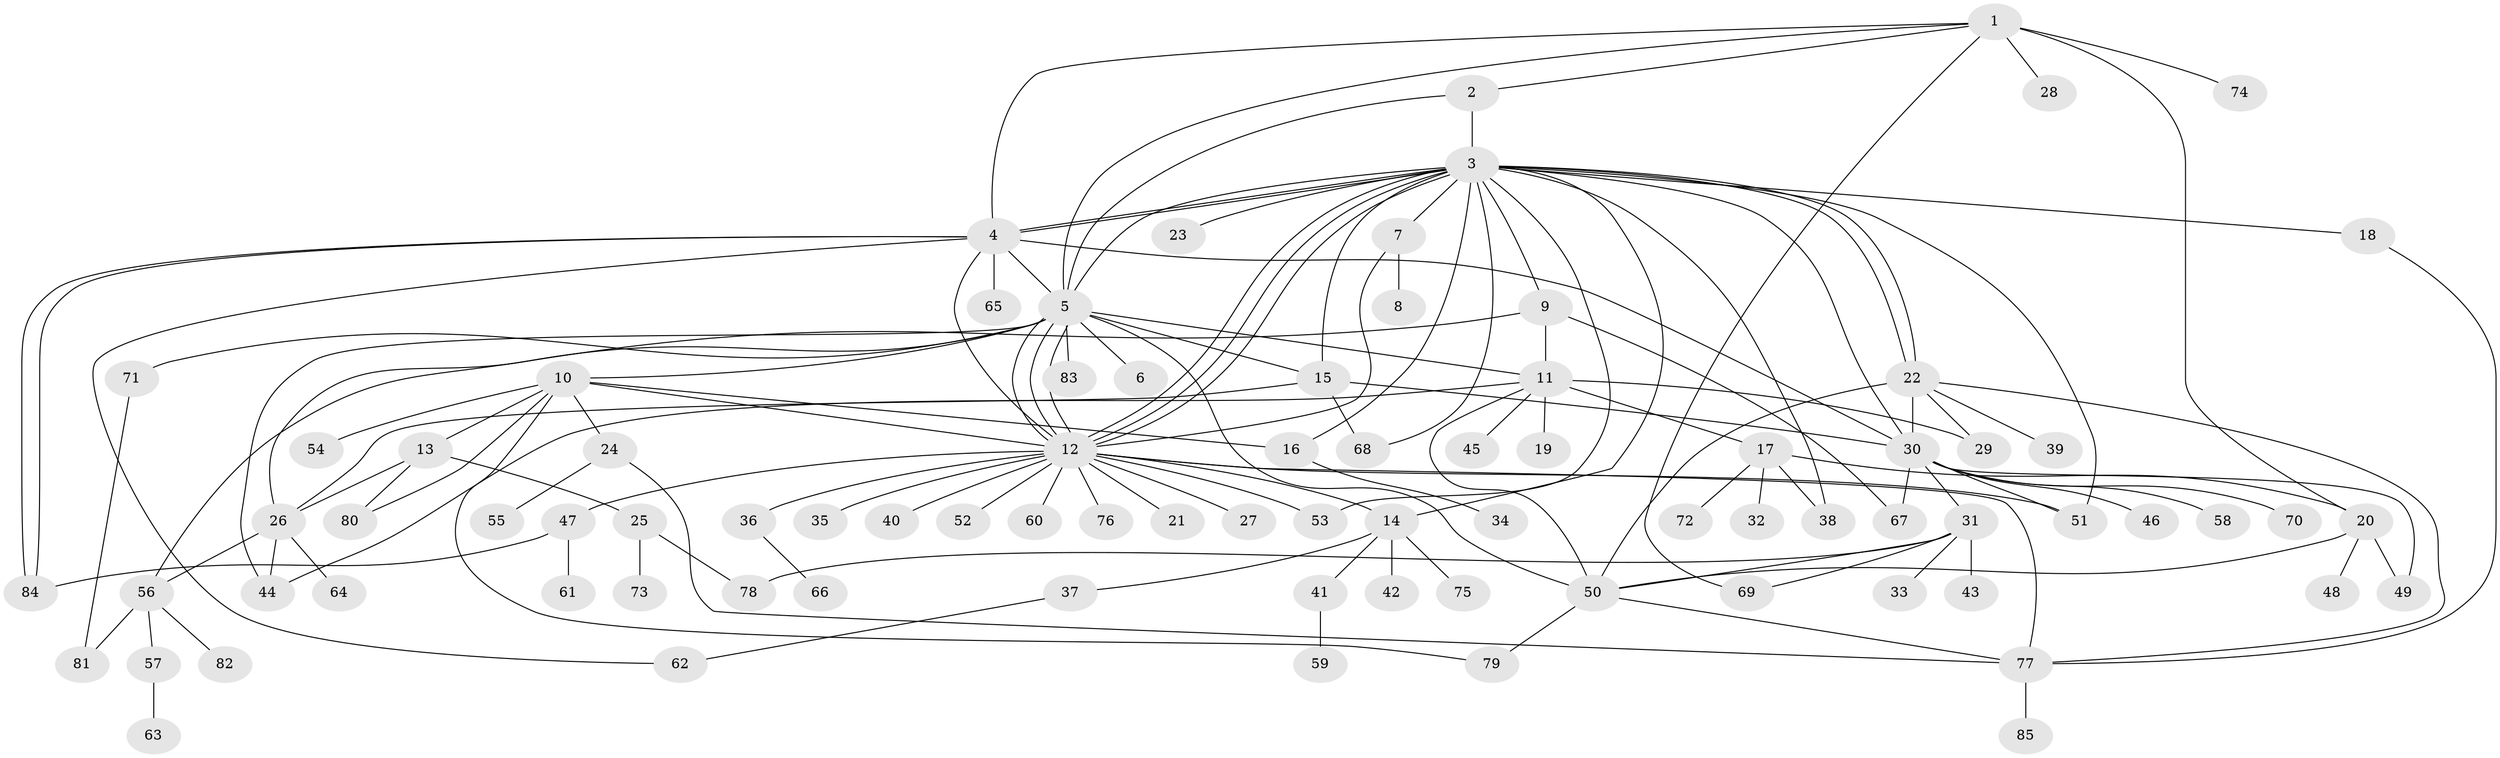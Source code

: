 // Generated by graph-tools (version 1.1) at 2025/26/03/09/25 03:26:05]
// undirected, 85 vertices, 135 edges
graph export_dot {
graph [start="1"]
  node [color=gray90,style=filled];
  1;
  2;
  3;
  4;
  5;
  6;
  7;
  8;
  9;
  10;
  11;
  12;
  13;
  14;
  15;
  16;
  17;
  18;
  19;
  20;
  21;
  22;
  23;
  24;
  25;
  26;
  27;
  28;
  29;
  30;
  31;
  32;
  33;
  34;
  35;
  36;
  37;
  38;
  39;
  40;
  41;
  42;
  43;
  44;
  45;
  46;
  47;
  48;
  49;
  50;
  51;
  52;
  53;
  54;
  55;
  56;
  57;
  58;
  59;
  60;
  61;
  62;
  63;
  64;
  65;
  66;
  67;
  68;
  69;
  70;
  71;
  72;
  73;
  74;
  75;
  76;
  77;
  78;
  79;
  80;
  81;
  82;
  83;
  84;
  85;
  1 -- 2;
  1 -- 4;
  1 -- 5;
  1 -- 20;
  1 -- 28;
  1 -- 69;
  1 -- 74;
  2 -- 3;
  2 -- 5;
  3 -- 4;
  3 -- 4;
  3 -- 5;
  3 -- 7;
  3 -- 9;
  3 -- 12;
  3 -- 12;
  3 -- 12;
  3 -- 14;
  3 -- 15;
  3 -- 16;
  3 -- 18;
  3 -- 22;
  3 -- 22;
  3 -- 23;
  3 -- 30;
  3 -- 38;
  3 -- 51;
  3 -- 53;
  3 -- 68;
  4 -- 5;
  4 -- 12;
  4 -- 30;
  4 -- 62;
  4 -- 65;
  4 -- 84;
  4 -- 84;
  5 -- 6;
  5 -- 10;
  5 -- 11;
  5 -- 12;
  5 -- 12;
  5 -- 12;
  5 -- 15;
  5 -- 26;
  5 -- 44;
  5 -- 50;
  5 -- 71;
  5 -- 83;
  7 -- 8;
  7 -- 12;
  9 -- 11;
  9 -- 56;
  9 -- 67;
  10 -- 12;
  10 -- 13;
  10 -- 16;
  10 -- 24;
  10 -- 54;
  10 -- 79;
  10 -- 80;
  11 -- 17;
  11 -- 19;
  11 -- 29;
  11 -- 44;
  11 -- 45;
  11 -- 50;
  12 -- 14;
  12 -- 21;
  12 -- 27;
  12 -- 35;
  12 -- 36;
  12 -- 40;
  12 -- 47;
  12 -- 51;
  12 -- 52;
  12 -- 53;
  12 -- 60;
  12 -- 76;
  12 -- 77;
  13 -- 25;
  13 -- 26;
  13 -- 80;
  14 -- 37;
  14 -- 41;
  14 -- 42;
  14 -- 75;
  15 -- 26;
  15 -- 30;
  15 -- 68;
  16 -- 34;
  17 -- 20;
  17 -- 32;
  17 -- 38;
  17 -- 72;
  18 -- 77;
  20 -- 48;
  20 -- 49;
  20 -- 50;
  22 -- 29;
  22 -- 30;
  22 -- 39;
  22 -- 50;
  22 -- 77;
  24 -- 55;
  24 -- 77;
  25 -- 73;
  25 -- 78;
  26 -- 44;
  26 -- 56;
  26 -- 64;
  30 -- 31;
  30 -- 46;
  30 -- 49;
  30 -- 51;
  30 -- 58;
  30 -- 67;
  30 -- 70;
  31 -- 33;
  31 -- 43;
  31 -- 50;
  31 -- 69;
  31 -- 78;
  36 -- 66;
  37 -- 62;
  41 -- 59;
  47 -- 61;
  47 -- 84;
  50 -- 77;
  50 -- 79;
  56 -- 57;
  56 -- 81;
  56 -- 82;
  57 -- 63;
  71 -- 81;
  77 -- 85;
}
